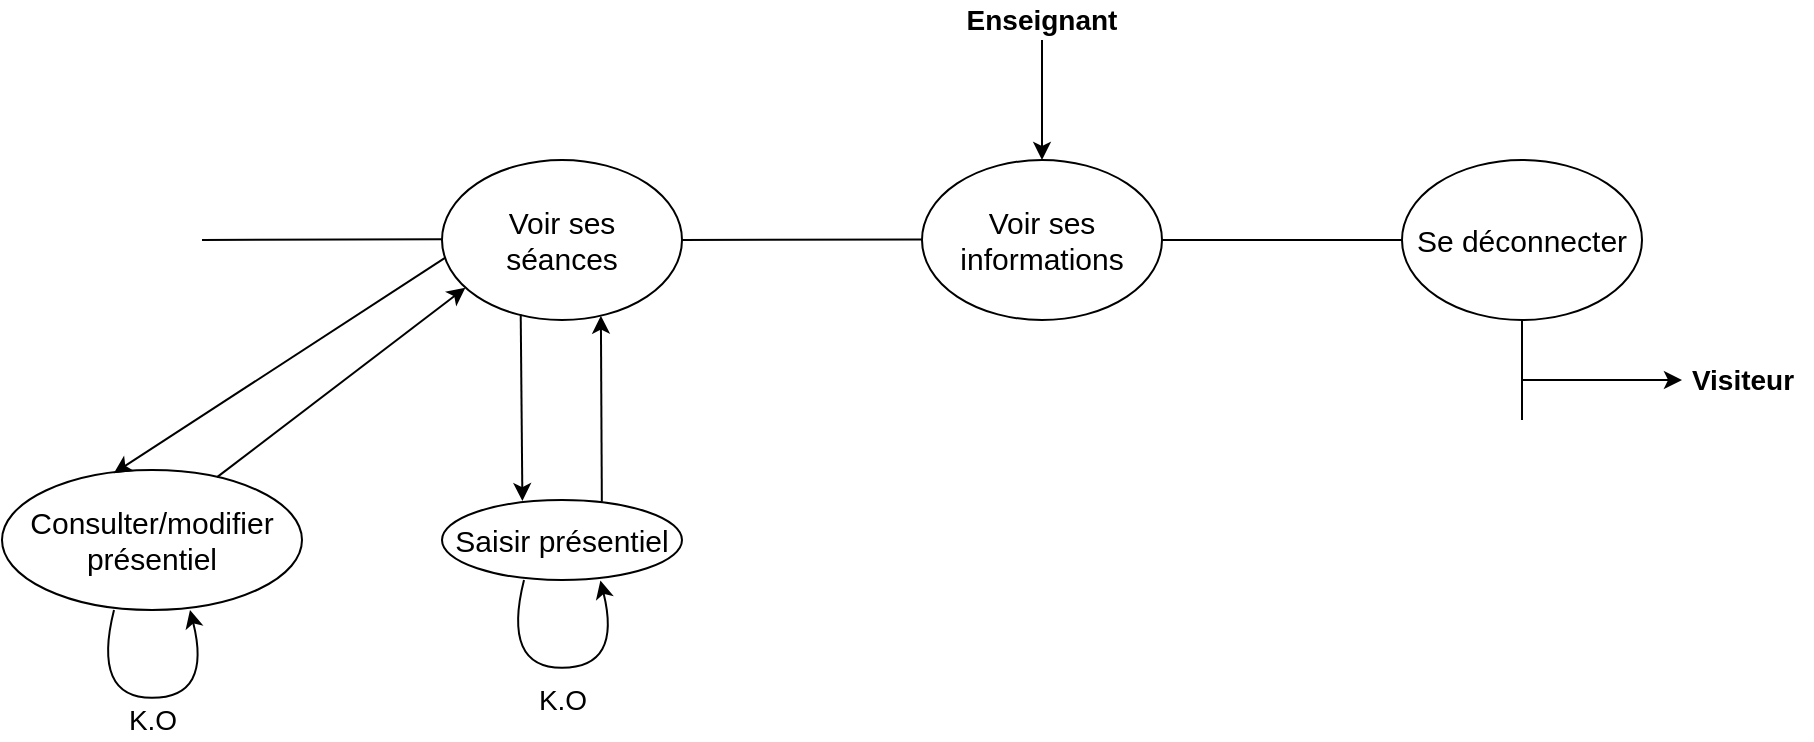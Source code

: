 <mxfile version="13.7.9" type="device"><diagram id="QIlYv06HmIez0P0eh2kQ" name="Page-1"><mxGraphModel dx="2150" dy="567" grid="1" gridSize="10" guides="1" tooltips="1" connect="1" arrows="1" fold="1" page="1" pageScale="1" pageWidth="1169" pageHeight="827" math="0" shadow="0"><root><mxCell id="0"/><mxCell id="1" parent="0"/><mxCell id="4ynzpL5BtkrtydRHJVQj-1" value="" style="endArrow=none;html=1;exitX=1;exitY=0.5;exitDx=0;exitDy=0;" edge="1" parent="1"><mxGeometry width="50" height="50" relative="1" as="geometry"><mxPoint x="440.0" y="290" as="sourcePoint"/><mxPoint x="560" y="290" as="targetPoint"/></mxGeometry></mxCell><mxCell id="4ynzpL5BtkrtydRHJVQj-2" value="&lt;font style=&quot;font-size: 15px&quot;&gt;Voir ses informations&lt;/font&gt;" style="ellipse;whiteSpace=wrap;html=1;" vertex="1" parent="1"><mxGeometry x="320" y="250" width="120" height="80" as="geometry"/></mxCell><mxCell id="4ynzpL5BtkrtydRHJVQj-3" value="" style="endArrow=classic;html=1;entryX=0.5;entryY=0;entryDx=0;entryDy=0;" edge="1" parent="1" target="4ynzpL5BtkrtydRHJVQj-2"><mxGeometry width="50" height="50" relative="1" as="geometry"><mxPoint x="380" y="190.0" as="sourcePoint"/><mxPoint x="410" y="150" as="targetPoint"/></mxGeometry></mxCell><mxCell id="4ynzpL5BtkrtydRHJVQj-4" value="&lt;b&gt;&lt;font style=&quot;font-size: 14px&quot;&gt;Enseignant&lt;/font&gt;&lt;/b&gt;" style="text;html=1;strokeColor=none;fillColor=none;align=center;verticalAlign=middle;whiteSpace=wrap;rounded=0;" vertex="1" parent="1"><mxGeometry x="360" y="170" width="40" height="20" as="geometry"/></mxCell><mxCell id="4ynzpL5BtkrtydRHJVQj-5" value="" style="endArrow=none;html=1;exitX=1;exitY=0.5;exitDx=0;exitDy=0;" edge="1" parent="1" source="4ynzpL5BtkrtydRHJVQj-2"><mxGeometry width="50" height="50" relative="1" as="geometry"><mxPoint x="470" y="330" as="sourcePoint"/><mxPoint x="560" y="290" as="targetPoint"/></mxGeometry></mxCell><mxCell id="4ynzpL5BtkrtydRHJVQj-6" value="" style="endArrow=classic;html=1;" edge="1" parent="1"><mxGeometry width="50" height="50" relative="1" as="geometry"><mxPoint x="620" y="360" as="sourcePoint"/><mxPoint x="700" y="360" as="targetPoint"/></mxGeometry></mxCell><mxCell id="4ynzpL5BtkrtydRHJVQj-7" value="&lt;font style=&quot;font-size: 15px&quot;&gt;Se déconnecter&lt;/font&gt;" style="ellipse;whiteSpace=wrap;html=1;" vertex="1" parent="1"><mxGeometry x="560" y="250" width="120" height="80" as="geometry"/></mxCell><mxCell id="4ynzpL5BtkrtydRHJVQj-8" value="" style="endArrow=none;html=1;entryX=0.5;entryY=1;entryDx=0;entryDy=0;" edge="1" parent="1" target="4ynzpL5BtkrtydRHJVQj-7"><mxGeometry width="50" height="50" relative="1" as="geometry"><mxPoint x="620" y="380" as="sourcePoint"/><mxPoint x="620" y="400" as="targetPoint"/></mxGeometry></mxCell><mxCell id="4ynzpL5BtkrtydRHJVQj-9" value="&lt;b&gt;&lt;font style=&quot;font-size: 14px&quot;&gt;Visiteur&lt;/font&gt;&lt;/b&gt;" style="text;html=1;align=center;verticalAlign=middle;resizable=0;points=[];autosize=1;" vertex="1" parent="1"><mxGeometry x="695" y="350" width="70" height="20" as="geometry"/></mxCell><mxCell id="4ynzpL5BtkrtydRHJVQj-10" value="" style="endArrow=none;html=1;" edge="1" parent="1" source="4ynzpL5BtkrtydRHJVQj-11"><mxGeometry width="50" height="50" relative="1" as="geometry"><mxPoint x="-130" y="290" as="sourcePoint"/><mxPoint x="320" y="289.71" as="targetPoint"/></mxGeometry></mxCell><mxCell id="4ynzpL5BtkrtydRHJVQj-11" value="&lt;font style=&quot;font-size: 15px&quot;&gt;Voir ses&lt;br&gt;séances&lt;br&gt;&lt;/font&gt;" style="ellipse;whiteSpace=wrap;html=1;" vertex="1" parent="1"><mxGeometry x="80" y="250" width="120" height="80" as="geometry"/></mxCell><mxCell id="4ynzpL5BtkrtydRHJVQj-12" value="&lt;font style=&quot;font-size: 15px&quot;&gt;Saisir présentiel&lt;/font&gt;" style="ellipse;whiteSpace=wrap;html=1;" vertex="1" parent="1"><mxGeometry x="80" y="420" width="120" height="40" as="geometry"/></mxCell><mxCell id="4ynzpL5BtkrtydRHJVQj-16" value="&lt;font style=&quot;font-size: 14px&quot;&gt;K.O&lt;/font&gt;" style="text;html=1;align=center;verticalAlign=middle;resizable=0;points=[];autosize=1;" vertex="1" parent="1"><mxGeometry x="120" y="510" width="40" height="20" as="geometry"/></mxCell><mxCell id="4ynzpL5BtkrtydRHJVQj-17" value="&lt;font style=&quot;font-size: 15px&quot;&gt;Consulter/modifier&lt;br&gt;présentiel&lt;br&gt;&lt;/font&gt;" style="ellipse;whiteSpace=wrap;html=1;" vertex="1" parent="1"><mxGeometry x="-140" y="405" width="150" height="70" as="geometry"/></mxCell><mxCell id="4ynzpL5BtkrtydRHJVQj-23" value="&lt;font style=&quot;font-size: 14px&quot;&gt;K.O&lt;/font&gt;" style="text;html=1;align=center;verticalAlign=middle;resizable=0;points=[];autosize=1;" vertex="1" parent="1"><mxGeometry x="-85" y="520" width="40" height="20" as="geometry"/></mxCell><mxCell id="4ynzpL5BtkrtydRHJVQj-24" value="" style="curved=1;endArrow=classic;html=1;" edge="1" parent="1"><mxGeometry width="50" height="50" relative="1" as="geometry"><mxPoint x="-84" y="475" as="sourcePoint"/><mxPoint x="-46" y="475" as="targetPoint"/><Array as="points"><mxPoint x="-95" y="518.88"/><mxPoint x="-35" y="518.88"/></Array></mxGeometry></mxCell><mxCell id="4ynzpL5BtkrtydRHJVQj-49" value="" style="endArrow=none;html=1;" edge="1" parent="1"><mxGeometry width="50" height="50" relative="1" as="geometry"><mxPoint x="-40" y="290" as="sourcePoint"/><mxPoint x="80" y="289.58" as="targetPoint"/></mxGeometry></mxCell><mxCell id="4ynzpL5BtkrtydRHJVQj-50" value="" style="curved=1;endArrow=classic;html=1;entryX=0.66;entryY=0.981;entryDx=0;entryDy=0;entryPerimeter=0;" edge="1" parent="1"><mxGeometry width="50" height="50" relative="1" as="geometry"><mxPoint x="121" y="460" as="sourcePoint"/><mxPoint x="159.2" y="460.24" as="targetPoint"/><Array as="points"><mxPoint x="110" y="503.88"/><mxPoint x="170" y="503.88"/></Array></mxGeometry></mxCell><mxCell id="4ynzpL5BtkrtydRHJVQj-52" value="" style="endArrow=classic;html=1;entryX=0.662;entryY=0.973;entryDx=0;entryDy=0;entryPerimeter=0;exitX=0.666;exitY=0.022;exitDx=0;exitDy=0;exitPerimeter=0;" edge="1" parent="1" source="4ynzpL5BtkrtydRHJVQj-12" target="4ynzpL5BtkrtydRHJVQj-11"><mxGeometry width="50" height="50" relative="1" as="geometry"><mxPoint x="160" y="420" as="sourcePoint"/><mxPoint x="160" y="340" as="targetPoint"/></mxGeometry></mxCell><mxCell id="4ynzpL5BtkrtydRHJVQj-53" value="" style="endArrow=classic;html=1;entryX=0.335;entryY=0.014;entryDx=0;entryDy=0;entryPerimeter=0;exitX=0.328;exitY=0.965;exitDx=0;exitDy=0;exitPerimeter=0;" edge="1" parent="1" source="4ynzpL5BtkrtydRHJVQj-11" target="4ynzpL5BtkrtydRHJVQj-12"><mxGeometry width="50" height="50" relative="1" as="geometry"><mxPoint x="90.48" y="423.04" as="sourcePoint"/><mxPoint x="90.0" y="330" as="targetPoint"/></mxGeometry></mxCell><mxCell id="4ynzpL5BtkrtydRHJVQj-54" value="" style="endArrow=classic;html=1;entryX=0.335;entryY=0.014;entryDx=0;entryDy=0;entryPerimeter=0;exitX=0.014;exitY=0.61;exitDx=0;exitDy=0;exitPerimeter=0;" edge="1" parent="1" source="4ynzpL5BtkrtydRHJVQj-11"><mxGeometry width="50" height="50" relative="1" as="geometry"><mxPoint x="-85.0" y="313.32" as="sourcePoint"/><mxPoint x="-84.16" y="406.68" as="targetPoint"/></mxGeometry></mxCell><mxCell id="4ynzpL5BtkrtydRHJVQj-55" value="" style="endArrow=classic;html=1;entryX=0.097;entryY=0.799;entryDx=0;entryDy=0;entryPerimeter=0;exitX=0.717;exitY=0.051;exitDx=0;exitDy=0;exitPerimeter=0;" edge="1" parent="1" source="4ynzpL5BtkrtydRHJVQj-17" target="4ynzpL5BtkrtydRHJVQj-11"><mxGeometry width="50" height="50" relative="1" as="geometry"><mxPoint x="-40" y="408" as="sourcePoint"/><mxPoint x="-74.16" y="416.68" as="targetPoint"/></mxGeometry></mxCell></root></mxGraphModel></diagram></mxfile>